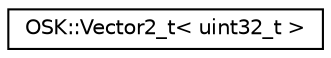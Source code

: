 digraph "Representación gráfica de la clase"
{
 // INTERACTIVE_SVG=YES
 // LATEX_PDF_SIZE
  edge [fontname="Helvetica",fontsize="10",labelfontname="Helvetica",labelfontsize="10"];
  node [fontname="Helvetica",fontsize="10",shape=record];
  rankdir="LR";
  Node0 [label="OSK::Vector2_t\< uint32_t \>",height=0.2,width=0.4,color="black", fillcolor="white", style="filled",URL="$class_o_s_k_1_1_vector2__t.html",tooltip=" "];
}

